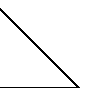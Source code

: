 prologues:=3;
verbatimtex
%&latex
\documentclass{minimal}
\begin{document}
etex
beginfig(1);
	pair A, B, C;
	A:=(0,0); B:=(1cm,0); C:=(0,1cm);
	draw A--B--C;
endfig;
beginfig(2)
	pair A, B, C;
	A:=(0,0); B:=(1cm,0); C:=(0,1cm);
	draw A--B--C--cycle;
endfig;

bye;
